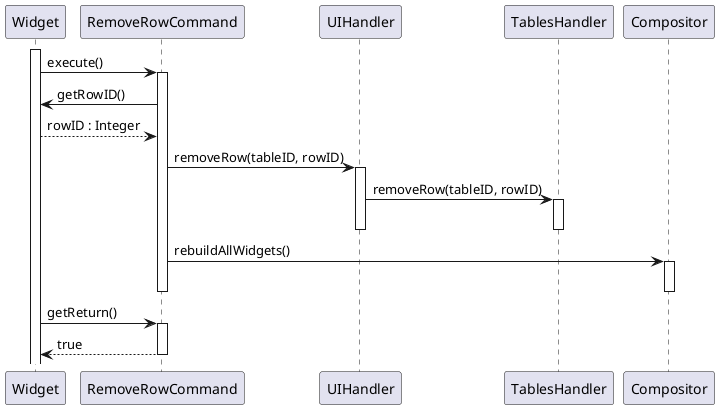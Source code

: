 @startuml
activate Widget
Widget -> RemoveRowCommand: execute()
activate RemoveRowCommand
RemoveRowCommand -> Widget: getRowID()
Widget --> RemoveRowCommand: rowID : Integer

RemoveRowCommand -> UIHandler: removeRow(tableID, rowID)
activate UIHandler
UIHandler -> TablesHandler: removeRow(tableID, rowID)
activate TablesHandler
deactivate
deactivate
RemoveRowCommand -> Compositor: rebuildAllWidgets()
activate Compositor
deactivate
deactivate
Widget -> RemoveRowCommand: getReturn()
activate RemoveRowCommand
return true



@enduml